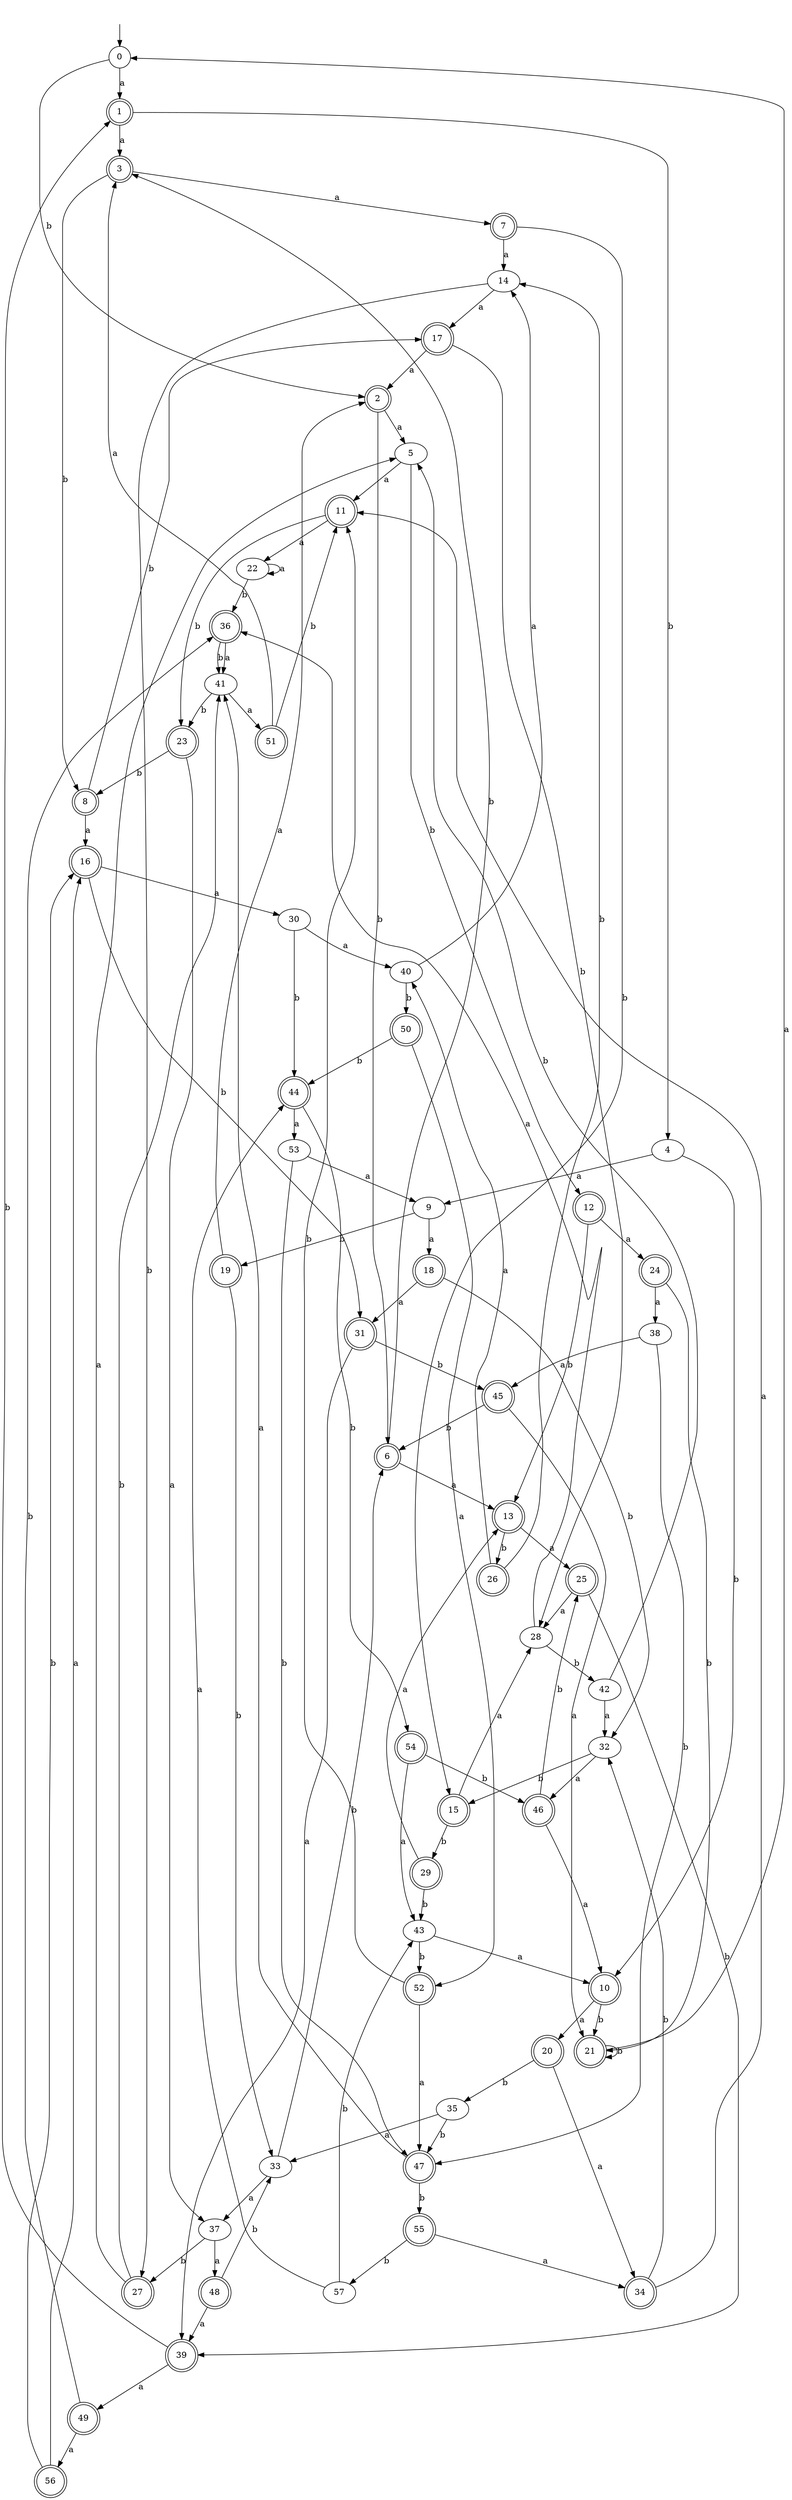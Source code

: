 digraph RandomDFA {
  __start0 [label="", shape=none];
  __start0 -> 0 [label=""];
  0 [shape=circle]
  0 -> 1 [label="a"]
  0 -> 2 [label="b"]
  1 [shape=doublecircle]
  1 -> 3 [label="a"]
  1 -> 4 [label="b"]
  2 [shape=doublecircle]
  2 -> 5 [label="a"]
  2 -> 6 [label="b"]
  3 [shape=doublecircle]
  3 -> 7 [label="a"]
  3 -> 8 [label="b"]
  4
  4 -> 9 [label="a"]
  4 -> 10 [label="b"]
  5
  5 -> 11 [label="a"]
  5 -> 12 [label="b"]
  6 [shape=doublecircle]
  6 -> 13 [label="a"]
  6 -> 3 [label="b"]
  7 [shape=doublecircle]
  7 -> 14 [label="a"]
  7 -> 15 [label="b"]
  8 [shape=doublecircle]
  8 -> 16 [label="a"]
  8 -> 17 [label="b"]
  9
  9 -> 18 [label="a"]
  9 -> 19 [label="b"]
  10 [shape=doublecircle]
  10 -> 20 [label="a"]
  10 -> 21 [label="b"]
  11 [shape=doublecircle]
  11 -> 22 [label="a"]
  11 -> 23 [label="b"]
  12 [shape=doublecircle]
  12 -> 24 [label="a"]
  12 -> 13 [label="b"]
  13 [shape=doublecircle]
  13 -> 25 [label="a"]
  13 -> 26 [label="b"]
  14
  14 -> 17 [label="a"]
  14 -> 27 [label="b"]
  15 [shape=doublecircle]
  15 -> 28 [label="a"]
  15 -> 29 [label="b"]
  16 [shape=doublecircle]
  16 -> 30 [label="a"]
  16 -> 31 [label="b"]
  17 [shape=doublecircle]
  17 -> 2 [label="a"]
  17 -> 28 [label="b"]
  18 [shape=doublecircle]
  18 -> 31 [label="a"]
  18 -> 32 [label="b"]
  19 [shape=doublecircle]
  19 -> 2 [label="a"]
  19 -> 33 [label="b"]
  20 [shape=doublecircle]
  20 -> 34 [label="a"]
  20 -> 35 [label="b"]
  21 [shape=doublecircle]
  21 -> 0 [label="a"]
  21 -> 21 [label="b"]
  22
  22 -> 22 [label="a"]
  22 -> 36 [label="b"]
  23 [shape=doublecircle]
  23 -> 37 [label="a"]
  23 -> 8 [label="b"]
  24 [shape=doublecircle]
  24 -> 38 [label="a"]
  24 -> 21 [label="b"]
  25 [shape=doublecircle]
  25 -> 28 [label="a"]
  25 -> 39 [label="b"]
  26 [shape=doublecircle]
  26 -> 40 [label="a"]
  26 -> 14 [label="b"]
  27 [shape=doublecircle]
  27 -> 5 [label="a"]
  27 -> 41 [label="b"]
  28
  28 -> 36 [label="a"]
  28 -> 42 [label="b"]
  29 [shape=doublecircle]
  29 -> 13 [label="a"]
  29 -> 43 [label="b"]
  30
  30 -> 40 [label="a"]
  30 -> 44 [label="b"]
  31 [shape=doublecircle]
  31 -> 39 [label="a"]
  31 -> 45 [label="b"]
  32
  32 -> 46 [label="a"]
  32 -> 15 [label="b"]
  33
  33 -> 37 [label="a"]
  33 -> 6 [label="b"]
  34 [shape=doublecircle]
  34 -> 11 [label="a"]
  34 -> 32 [label="b"]
  35
  35 -> 33 [label="a"]
  35 -> 47 [label="b"]
  36 [shape=doublecircle]
  36 -> 41 [label="a"]
  36 -> 41 [label="b"]
  37
  37 -> 48 [label="a"]
  37 -> 27 [label="b"]
  38
  38 -> 45 [label="a"]
  38 -> 47 [label="b"]
  39 [shape=doublecircle]
  39 -> 49 [label="a"]
  39 -> 1 [label="b"]
  40
  40 -> 14 [label="a"]
  40 -> 50 [label="b"]
  41
  41 -> 51 [label="a"]
  41 -> 23 [label="b"]
  42
  42 -> 32 [label="a"]
  42 -> 5 [label="b"]
  43
  43 -> 10 [label="a"]
  43 -> 52 [label="b"]
  44 [shape=doublecircle]
  44 -> 53 [label="a"]
  44 -> 54 [label="b"]
  45 [shape=doublecircle]
  45 -> 21 [label="a"]
  45 -> 6 [label="b"]
  46 [shape=doublecircle]
  46 -> 10 [label="a"]
  46 -> 25 [label="b"]
  47 [shape=doublecircle]
  47 -> 41 [label="a"]
  47 -> 55 [label="b"]
  48 [shape=doublecircle]
  48 -> 39 [label="a"]
  48 -> 33 [label="b"]
  49 [shape=doublecircle]
  49 -> 56 [label="a"]
  49 -> 36 [label="b"]
  50 [shape=doublecircle]
  50 -> 52 [label="a"]
  50 -> 44 [label="b"]
  51 [shape=doublecircle]
  51 -> 3 [label="a"]
  51 -> 11 [label="b"]
  52 [shape=doublecircle]
  52 -> 47 [label="a"]
  52 -> 11 [label="b"]
  53
  53 -> 9 [label="a"]
  53 -> 47 [label="b"]
  54 [shape=doublecircle]
  54 -> 43 [label="a"]
  54 -> 46 [label="b"]
  55 [shape=doublecircle]
  55 -> 34 [label="a"]
  55 -> 57 [label="b"]
  56 [shape=doublecircle]
  56 -> 16 [label="a"]
  56 -> 16 [label="b"]
  57
  57 -> 44 [label="a"]
  57 -> 43 [label="b"]
}
